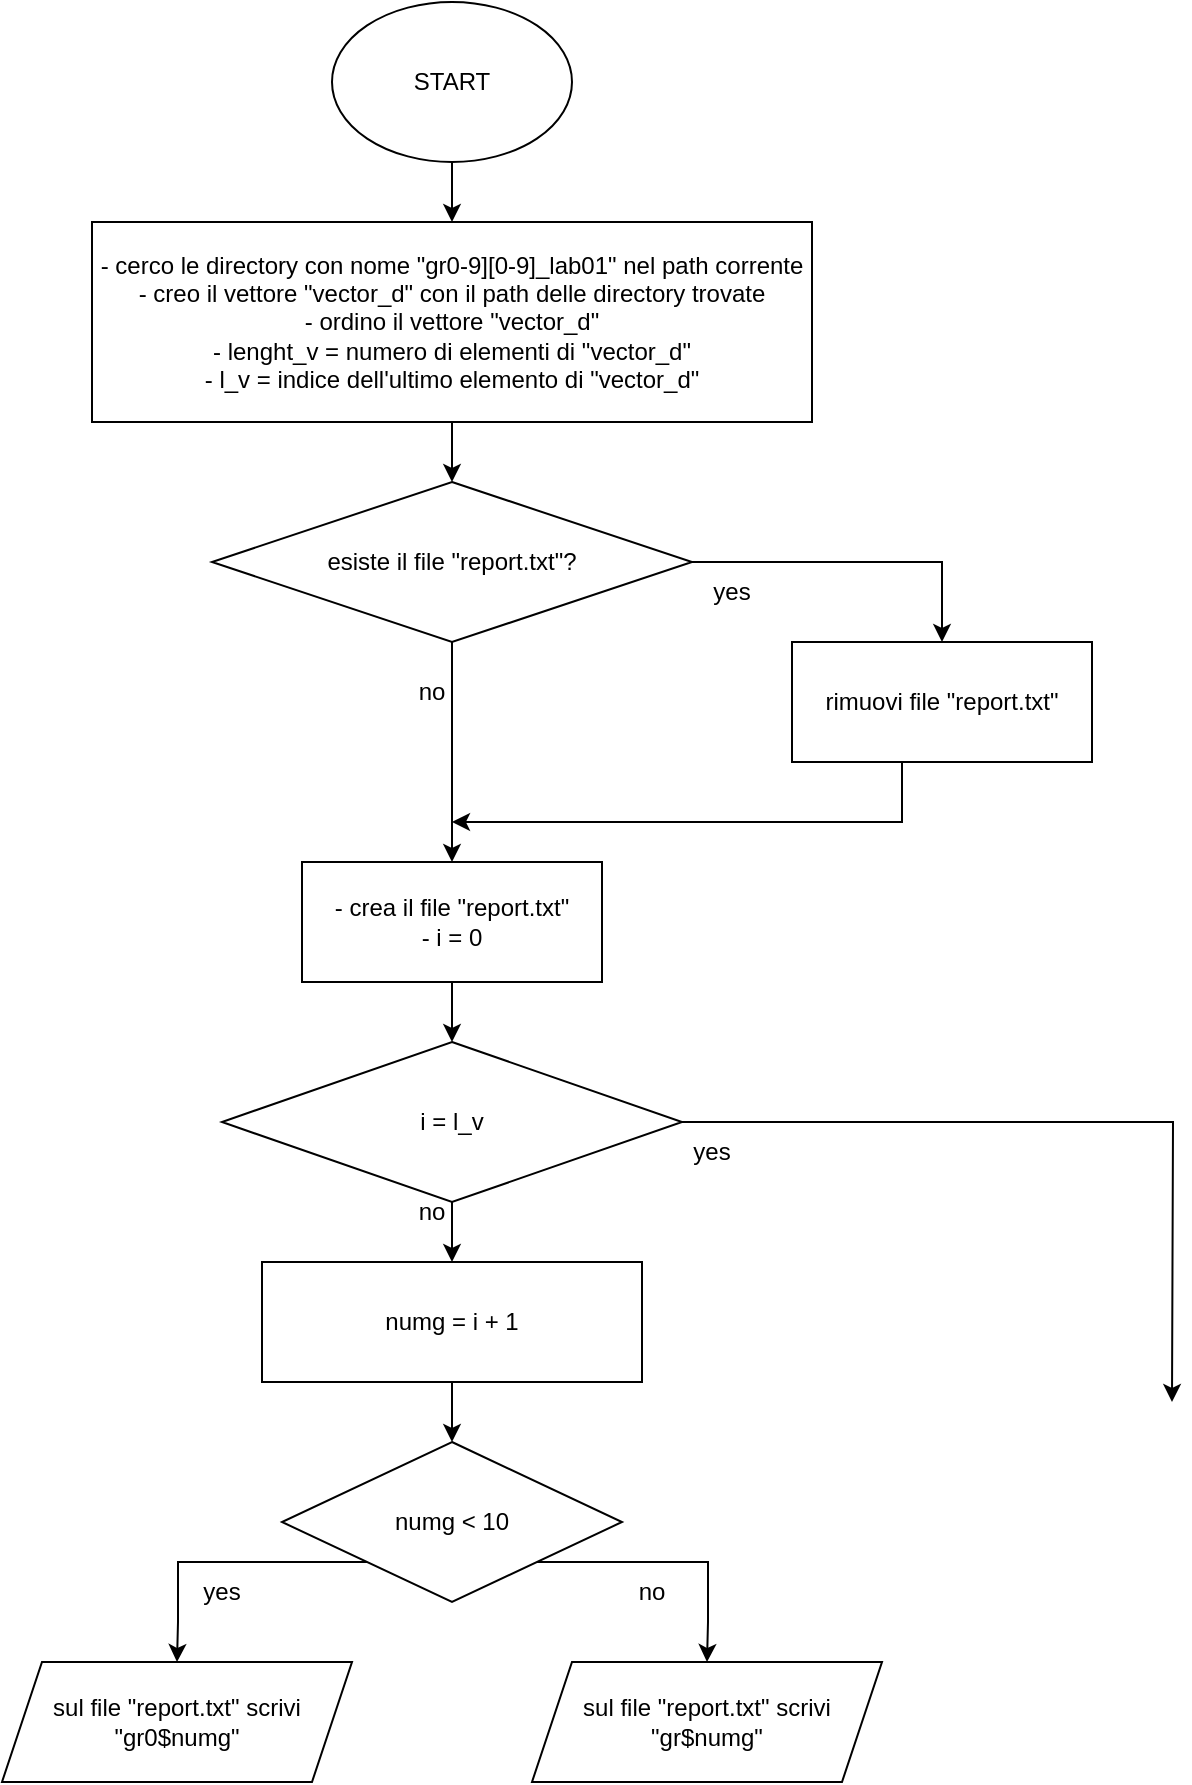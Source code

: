 <mxfile version="22.1.0" type="github">
  <diagram name="Page-1" id="-Xc6EeOIjrptHWJ5mNu8">
    <mxGraphModel dx="1075" dy="445" grid="1" gridSize="10" guides="1" tooltips="1" connect="1" arrows="1" fold="1" page="1" pageScale="1" pageWidth="827" pageHeight="1169" math="0" shadow="0">
      <root>
        <mxCell id="0" />
        <mxCell id="1" parent="0" />
        <mxCell id="P0bgIa3_dCRbjvqC2Djv-3" value="" style="edgeStyle=orthogonalEdgeStyle;rounded=0;orthogonalLoop=1;jettySize=auto;html=1;" edge="1" parent="1" source="eii6ioJTacmF4yy5u-Xr-1" target="P0bgIa3_dCRbjvqC2Djv-2">
          <mxGeometry relative="1" as="geometry" />
        </mxCell>
        <mxCell id="eii6ioJTacmF4yy5u-Xr-1" value="START" style="ellipse;whiteSpace=wrap;html=1;" parent="1" vertex="1">
          <mxGeometry x="340" y="40" width="120" height="80" as="geometry" />
        </mxCell>
        <mxCell id="P0bgIa3_dCRbjvqC2Djv-12" value="" style="edgeStyle=orthogonalEdgeStyle;rounded=0;orthogonalLoop=1;jettySize=auto;html=1;" edge="1" parent="1" source="P0bgIa3_dCRbjvqC2Djv-2" target="P0bgIa3_dCRbjvqC2Djv-4">
          <mxGeometry relative="1" as="geometry" />
        </mxCell>
        <mxCell id="P0bgIa3_dCRbjvqC2Djv-2" value="- cerco le directory con nome &quot;gr0-9][0-9]_lab01&quot; nel path corrente&lt;br&gt;- creo il vettore &quot;vector_d&quot; con il path delle directory trovate&lt;br&gt;- ordino il vettore &quot;vector_d&quot;&lt;br&gt;- lenght_v = numero di elementi di &quot;vector_d&quot;&lt;br&gt;- l_v = indice dell&#39;ultimo elemento di &quot;vector_d&quot;" style="rounded=0;whiteSpace=wrap;html=1;" vertex="1" parent="1">
          <mxGeometry x="220" y="150" width="360" height="100" as="geometry" />
        </mxCell>
        <mxCell id="P0bgIa3_dCRbjvqC2Djv-7" value="" style="edgeStyle=orthogonalEdgeStyle;rounded=0;orthogonalLoop=1;jettySize=auto;html=1;" edge="1" parent="1" source="P0bgIa3_dCRbjvqC2Djv-4" target="P0bgIa3_dCRbjvqC2Djv-6">
          <mxGeometry relative="1" as="geometry" />
        </mxCell>
        <mxCell id="P0bgIa3_dCRbjvqC2Djv-14" style="edgeStyle=orthogonalEdgeStyle;rounded=0;orthogonalLoop=1;jettySize=auto;html=1;entryX=0.5;entryY=0;entryDx=0;entryDy=0;" edge="1" parent="1" source="P0bgIa3_dCRbjvqC2Djv-4" target="P0bgIa3_dCRbjvqC2Djv-5">
          <mxGeometry relative="1" as="geometry" />
        </mxCell>
        <mxCell id="P0bgIa3_dCRbjvqC2Djv-4" value="esiste il file &quot;report.txt&quot;?" style="rhombus;whiteSpace=wrap;html=1;" vertex="1" parent="1">
          <mxGeometry x="280" y="280" width="240" height="80" as="geometry" />
        </mxCell>
        <mxCell id="P0bgIa3_dCRbjvqC2Djv-9" style="edgeStyle=orthogonalEdgeStyle;rounded=0;orthogonalLoop=1;jettySize=auto;html=1;" edge="1" parent="1">
          <mxGeometry relative="1" as="geometry">
            <mxPoint x="400" y="450" as="targetPoint" />
            <mxPoint x="625" y="420" as="sourcePoint" />
            <Array as="points">
              <mxPoint x="625" y="450" />
            </Array>
          </mxGeometry>
        </mxCell>
        <mxCell id="P0bgIa3_dCRbjvqC2Djv-5" value="rimuovi file &quot;report.txt&quot;" style="rounded=0;whiteSpace=wrap;html=1;" vertex="1" parent="1">
          <mxGeometry x="570" y="360" width="150" height="60" as="geometry" />
        </mxCell>
        <mxCell id="P0bgIa3_dCRbjvqC2Djv-19" value="" style="edgeStyle=orthogonalEdgeStyle;rounded=0;orthogonalLoop=1;jettySize=auto;html=1;" edge="1" parent="1" source="P0bgIa3_dCRbjvqC2Djv-6" target="P0bgIa3_dCRbjvqC2Djv-18">
          <mxGeometry relative="1" as="geometry" />
        </mxCell>
        <mxCell id="P0bgIa3_dCRbjvqC2Djv-6" value="- crea il file &quot;report.txt&quot;&lt;br&gt;- i = 0" style="rounded=0;whiteSpace=wrap;html=1;" vertex="1" parent="1">
          <mxGeometry x="325" y="470" width="150" height="60" as="geometry" />
        </mxCell>
        <mxCell id="P0bgIa3_dCRbjvqC2Djv-10" value="yes" style="text;html=1;strokeColor=none;fillColor=none;align=center;verticalAlign=middle;whiteSpace=wrap;rounded=0;" vertex="1" parent="1">
          <mxGeometry x="510" y="320" width="60" height="30" as="geometry" />
        </mxCell>
        <mxCell id="P0bgIa3_dCRbjvqC2Djv-15" value="no" style="text;html=1;strokeColor=none;fillColor=none;align=center;verticalAlign=middle;whiteSpace=wrap;rounded=0;" vertex="1" parent="1">
          <mxGeometry x="360" y="630" width="60" height="30" as="geometry" />
        </mxCell>
        <mxCell id="P0bgIa3_dCRbjvqC2Djv-21" value="" style="edgeStyle=orthogonalEdgeStyle;rounded=0;orthogonalLoop=1;jettySize=auto;html=1;" edge="1" parent="1" source="P0bgIa3_dCRbjvqC2Djv-18" target="P0bgIa3_dCRbjvqC2Djv-20">
          <mxGeometry relative="1" as="geometry" />
        </mxCell>
        <mxCell id="P0bgIa3_dCRbjvqC2Djv-25" style="edgeStyle=orthogonalEdgeStyle;rounded=0;orthogonalLoop=1;jettySize=auto;html=1;" edge="1" parent="1" source="P0bgIa3_dCRbjvqC2Djv-18">
          <mxGeometry relative="1" as="geometry">
            <mxPoint x="760" y="740" as="targetPoint" />
          </mxGeometry>
        </mxCell>
        <mxCell id="P0bgIa3_dCRbjvqC2Djv-18" value="i = l_v" style="rhombus;whiteSpace=wrap;html=1;" vertex="1" parent="1">
          <mxGeometry x="285" y="560" width="230" height="80" as="geometry" />
        </mxCell>
        <mxCell id="P0bgIa3_dCRbjvqC2Djv-36" value="" style="edgeStyle=orthogonalEdgeStyle;rounded=0;orthogonalLoop=1;jettySize=auto;html=1;" edge="1" parent="1" source="P0bgIa3_dCRbjvqC2Djv-20" target="P0bgIa3_dCRbjvqC2Djv-27">
          <mxGeometry relative="1" as="geometry" />
        </mxCell>
        <mxCell id="P0bgIa3_dCRbjvqC2Djv-20" value="numg = i + 1" style="rounded=0;whiteSpace=wrap;html=1;" vertex="1" parent="1">
          <mxGeometry x="305" y="670" width="190" height="60" as="geometry" />
        </mxCell>
        <mxCell id="P0bgIa3_dCRbjvqC2Djv-22" value="no" style="text;html=1;strokeColor=none;fillColor=none;align=center;verticalAlign=middle;whiteSpace=wrap;rounded=0;" vertex="1" parent="1">
          <mxGeometry x="360" y="370" width="60" height="30" as="geometry" />
        </mxCell>
        <mxCell id="P0bgIa3_dCRbjvqC2Djv-23" value="yes" style="text;html=1;strokeColor=none;fillColor=none;align=center;verticalAlign=middle;whiteSpace=wrap;rounded=0;" vertex="1" parent="1">
          <mxGeometry x="500" y="600" width="60" height="30" as="geometry" />
        </mxCell>
        <mxCell id="P0bgIa3_dCRbjvqC2Djv-30" style="edgeStyle=orthogonalEdgeStyle;rounded=0;orthogonalLoop=1;jettySize=auto;html=1;entryX=0.5;entryY=0;entryDx=0;entryDy=0;" edge="1" parent="1" source="P0bgIa3_dCRbjvqC2Djv-27" target="P0bgIa3_dCRbjvqC2Djv-29">
          <mxGeometry relative="1" as="geometry">
            <Array as="points">
              <mxPoint x="528" y="820" />
              <mxPoint x="528" y="850" />
            </Array>
          </mxGeometry>
        </mxCell>
        <mxCell id="P0bgIa3_dCRbjvqC2Djv-31" style="edgeStyle=orthogonalEdgeStyle;rounded=0;orthogonalLoop=1;jettySize=auto;html=1;entryX=0.5;entryY=0;entryDx=0;entryDy=0;" edge="1" parent="1" source="P0bgIa3_dCRbjvqC2Djv-27" target="P0bgIa3_dCRbjvqC2Djv-28">
          <mxGeometry relative="1" as="geometry">
            <Array as="points">
              <mxPoint x="263" y="820" />
              <mxPoint x="263" y="850" />
            </Array>
          </mxGeometry>
        </mxCell>
        <mxCell id="P0bgIa3_dCRbjvqC2Djv-27" value="numg &amp;lt; 10" style="rhombus;whiteSpace=wrap;html=1;" vertex="1" parent="1">
          <mxGeometry x="315" y="760" width="170" height="80" as="geometry" />
        </mxCell>
        <mxCell id="P0bgIa3_dCRbjvqC2Djv-28" value="sul file &quot;report.txt&quot; scrivi &quot;gr0$numg&quot;" style="shape=parallelogram;perimeter=parallelogramPerimeter;whiteSpace=wrap;html=1;fixedSize=1;" vertex="1" parent="1">
          <mxGeometry x="175" y="870" width="175" height="60" as="geometry" />
        </mxCell>
        <mxCell id="P0bgIa3_dCRbjvqC2Djv-29" value="sul file &quot;report.txt&quot; scrivi &quot;gr$numg&quot;" style="shape=parallelogram;perimeter=parallelogramPerimeter;whiteSpace=wrap;html=1;fixedSize=1;" vertex="1" parent="1">
          <mxGeometry x="440" y="870" width="175" height="60" as="geometry" />
        </mxCell>
        <mxCell id="P0bgIa3_dCRbjvqC2Djv-32" value="yes" style="text;html=1;strokeColor=none;fillColor=none;align=center;verticalAlign=middle;whiteSpace=wrap;rounded=0;" vertex="1" parent="1">
          <mxGeometry x="255" y="820" width="60" height="30" as="geometry" />
        </mxCell>
        <mxCell id="P0bgIa3_dCRbjvqC2Djv-35" value="no" style="text;html=1;strokeColor=none;fillColor=none;align=center;verticalAlign=middle;whiteSpace=wrap;rounded=0;" vertex="1" parent="1">
          <mxGeometry x="470" y="820" width="60" height="30" as="geometry" />
        </mxCell>
      </root>
    </mxGraphModel>
  </diagram>
</mxfile>

